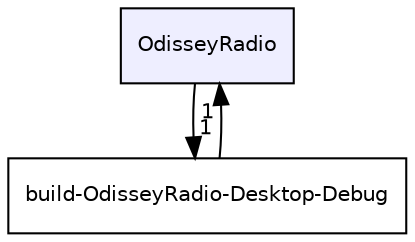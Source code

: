 digraph "OdisseyRadio" {
  compound=true
  node [ fontsize="10", fontname="Helvetica"];
  edge [ labelfontsize="10", labelfontname="Helvetica"];
  dir_09cc22008ec7584fd94de0997775f939 [shape=box, label="OdisseyRadio", style="filled", fillcolor="#eeeeff", pencolor="black", URL="dir_09cc22008ec7584fd94de0997775f939.html"];
  dir_d48a51e45c2941f9fc751ae6ee9f7b5e [shape=box label="build-OdisseyRadio-Desktop-Debug" URL="dir_d48a51e45c2941f9fc751ae6ee9f7b5e.html"];
  dir_d48a51e45c2941f9fc751ae6ee9f7b5e->dir_09cc22008ec7584fd94de0997775f939 [headlabel="1", labeldistance=1.5 headhref="dir_000000_000001.html"];
  dir_09cc22008ec7584fd94de0997775f939->dir_d48a51e45c2941f9fc751ae6ee9f7b5e [headlabel="1", labeldistance=1.5 headhref="dir_000001_000000.html"];
}
